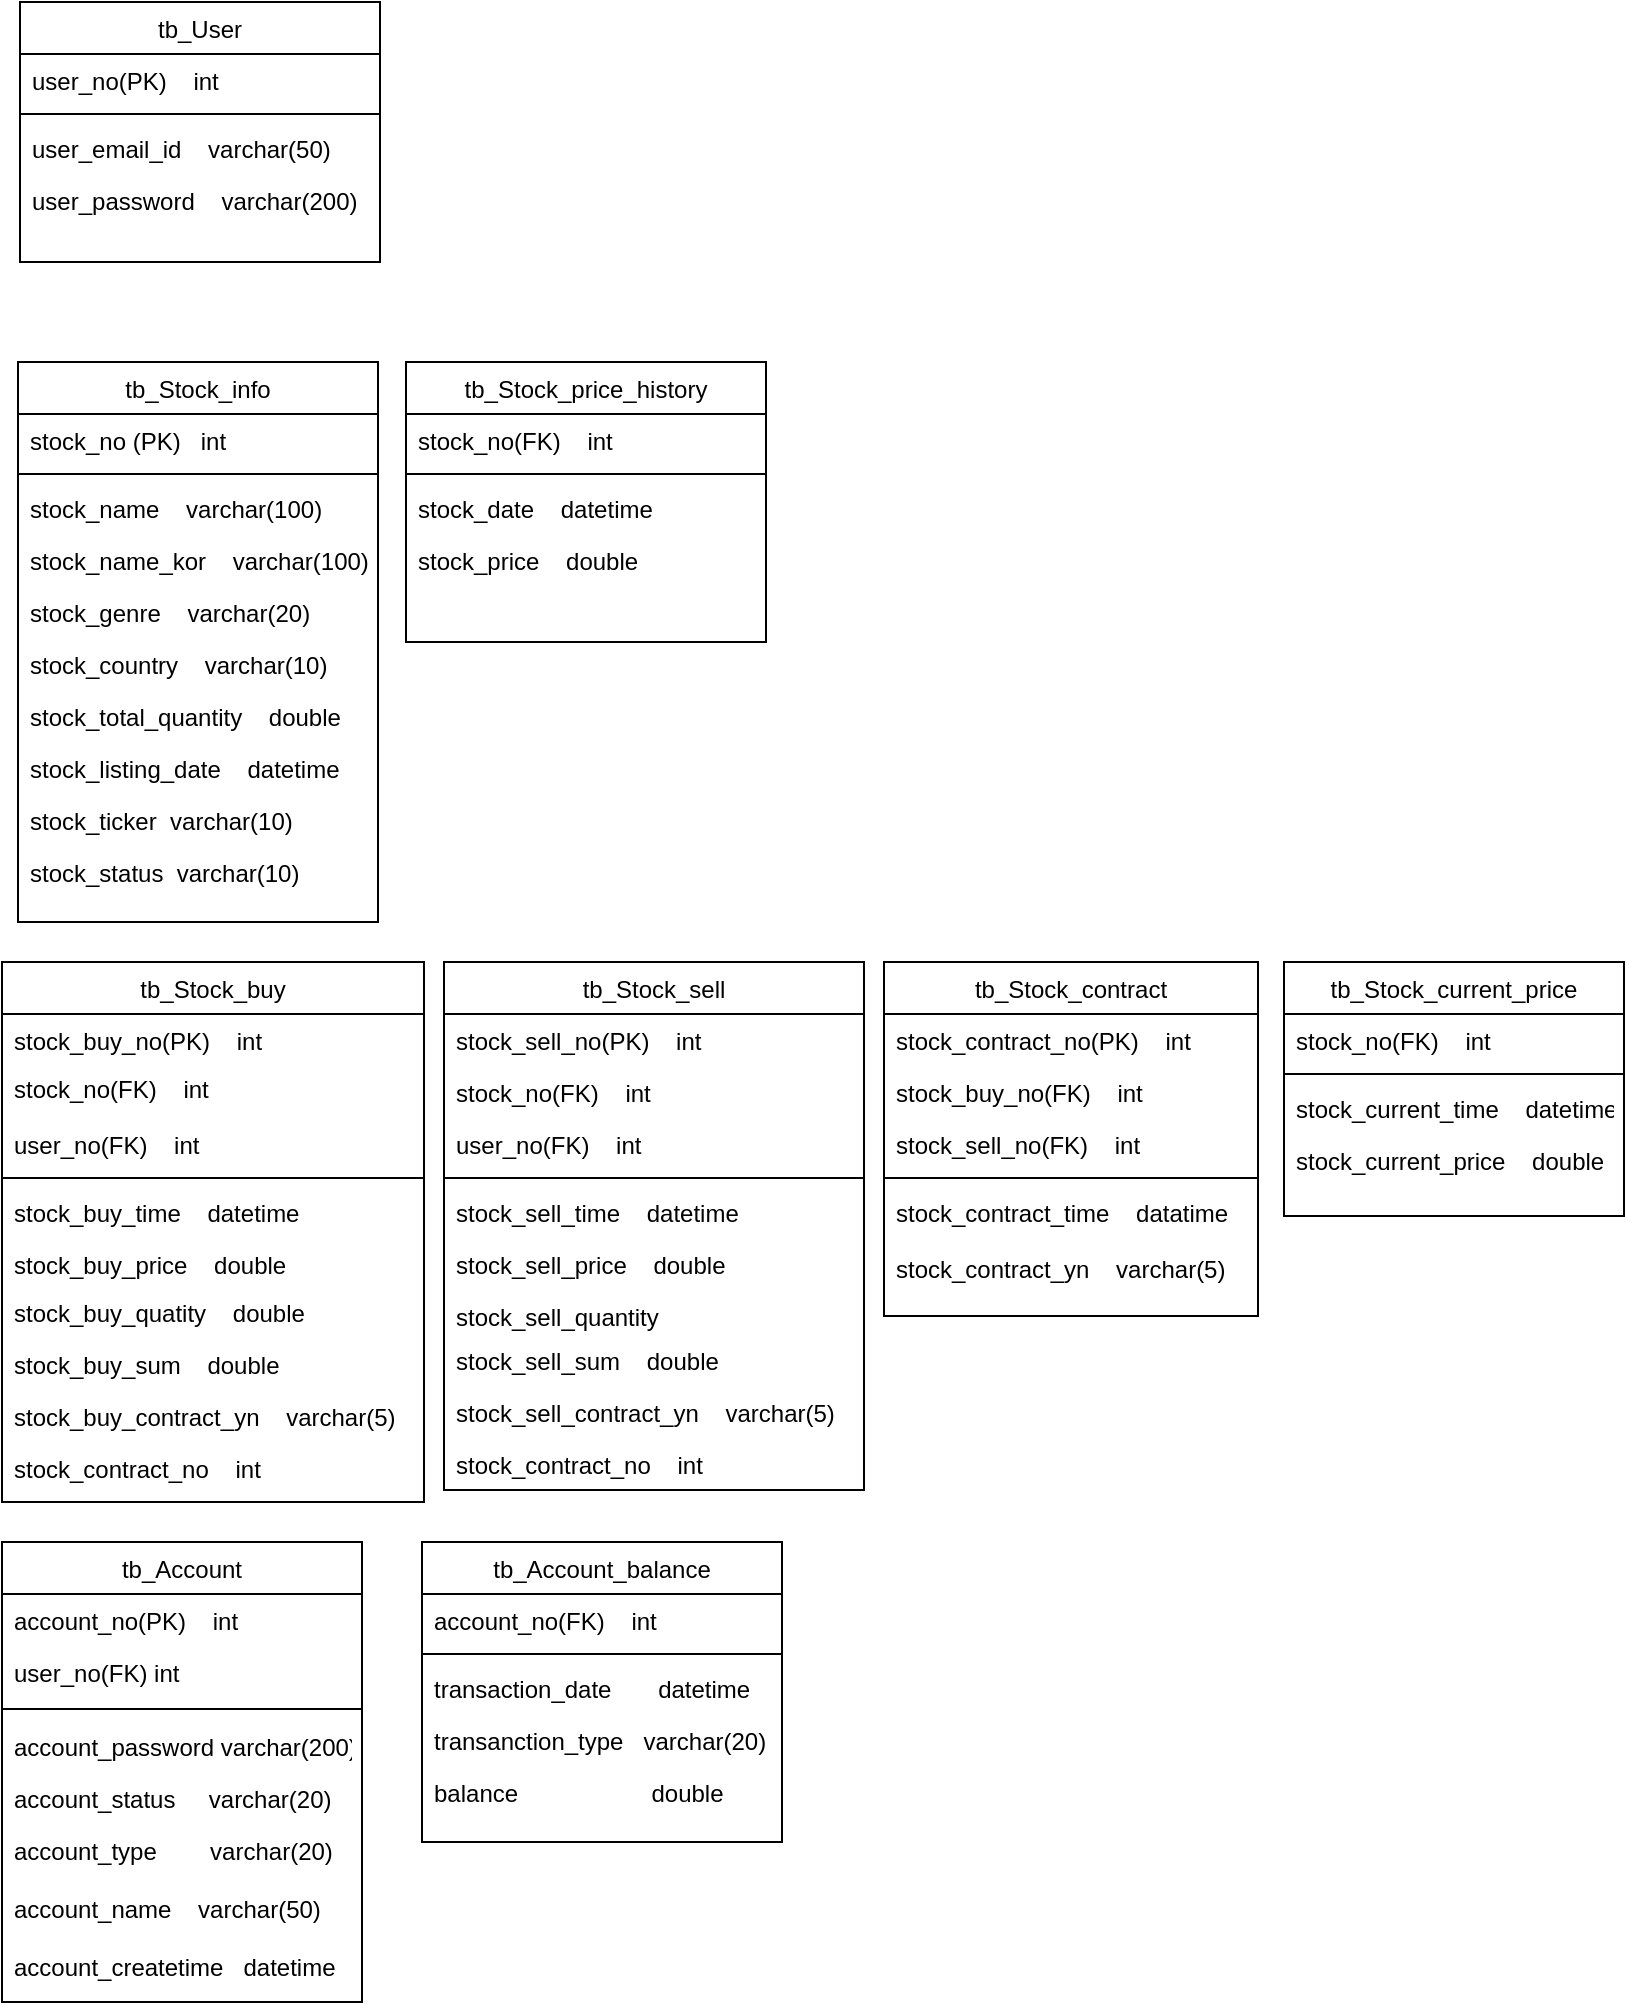 <mxfile version="17.2.4" type="github"><diagram id="C5RBs43oDa-KdzZeNtuy" name="Page-1"><mxGraphModel dx="1753" dy="840" grid="1" gridSize="10" guides="1" tooltips="1" connect="1" arrows="1" fold="1" page="1" pageScale="1" pageWidth="827" pageHeight="1169" math="0" shadow="0"><root><mxCell id="WIyWlLk6GJQsqaUBKTNV-0"/><mxCell id="WIyWlLk6GJQsqaUBKTNV-1" parent="WIyWlLk6GJQsqaUBKTNV-0"/><mxCell id="zkfFHV4jXpPFQw0GAbJ--0" value="tb_User" style="swimlane;fontStyle=0;align=center;verticalAlign=top;childLayout=stackLayout;horizontal=1;startSize=26;horizontalStack=0;resizeParent=1;resizeLast=0;collapsible=1;marginBottom=0;rounded=0;shadow=0;strokeWidth=1;" parent="WIyWlLk6GJQsqaUBKTNV-1" vertex="1"><mxGeometry x="17" y="40" width="180" height="130" as="geometry"><mxRectangle x="230" y="140" width="160" height="26" as="alternateBounds"/></mxGeometry></mxCell><mxCell id="zkfFHV4jXpPFQw0GAbJ--1" value="user_no(PK)    int" style="text;align=left;verticalAlign=top;spacingLeft=4;spacingRight=4;overflow=hidden;rotatable=0;points=[[0,0.5],[1,0.5]];portConstraint=eastwest;" parent="zkfFHV4jXpPFQw0GAbJ--0" vertex="1"><mxGeometry y="26" width="180" height="26" as="geometry"/></mxCell><mxCell id="zkfFHV4jXpPFQw0GAbJ--4" value="" style="line;html=1;strokeWidth=1;align=left;verticalAlign=middle;spacingTop=-1;spacingLeft=3;spacingRight=3;rotatable=0;labelPosition=right;points=[];portConstraint=eastwest;" parent="zkfFHV4jXpPFQw0GAbJ--0" vertex="1"><mxGeometry y="52" width="180" height="8" as="geometry"/></mxCell><mxCell id="zkfFHV4jXpPFQw0GAbJ--5" value="user_email_id    varchar(50)" style="text;align=left;verticalAlign=top;spacingLeft=4;spacingRight=4;overflow=hidden;rotatable=0;points=[[0,0.5],[1,0.5]];portConstraint=eastwest;" parent="zkfFHV4jXpPFQw0GAbJ--0" vertex="1"><mxGeometry y="60" width="180" height="26" as="geometry"/></mxCell><mxCell id="FeT_71qaqcxKw07ORM85-0" value="user_password    varchar(200)" style="text;align=left;verticalAlign=top;spacingLeft=4;spacingRight=4;overflow=hidden;rotatable=0;points=[[0,0.5],[1,0.5]];portConstraint=eastwest;" parent="zkfFHV4jXpPFQw0GAbJ--0" vertex="1"><mxGeometry y="86" width="180" height="26" as="geometry"/></mxCell><mxCell id="zkfFHV4jXpPFQw0GAbJ--13" value="tb_Stock_price_history" style="swimlane;fontStyle=0;align=center;verticalAlign=top;childLayout=stackLayout;horizontal=1;startSize=26;horizontalStack=0;resizeParent=1;resizeLast=0;collapsible=1;marginBottom=0;rounded=0;shadow=0;strokeWidth=1;" parent="WIyWlLk6GJQsqaUBKTNV-1" vertex="1"><mxGeometry x="210" y="220" width="180" height="140" as="geometry"><mxRectangle x="340" y="380" width="170" height="26" as="alternateBounds"/></mxGeometry></mxCell><mxCell id="FeT_71qaqcxKw07ORM85-4" value="stock_no(FK)    int" style="text;align=left;verticalAlign=top;spacingLeft=4;spacingRight=4;overflow=hidden;rotatable=0;points=[[0,0.5],[1,0.5]];portConstraint=eastwest;" parent="zkfFHV4jXpPFQw0GAbJ--13" vertex="1"><mxGeometry y="26" width="180" height="26" as="geometry"/></mxCell><mxCell id="zkfFHV4jXpPFQw0GAbJ--15" value="" style="line;html=1;strokeWidth=1;align=left;verticalAlign=middle;spacingTop=-1;spacingLeft=3;spacingRight=3;rotatable=0;labelPosition=right;points=[];portConstraint=eastwest;" parent="zkfFHV4jXpPFQw0GAbJ--13" vertex="1"><mxGeometry y="52" width="180" height="8" as="geometry"/></mxCell><mxCell id="FeT_71qaqcxKw07ORM85-5" value="stock_date    datetime" style="text;align=left;verticalAlign=top;spacingLeft=4;spacingRight=4;overflow=hidden;rotatable=0;points=[[0,0.5],[1,0.5]];portConstraint=eastwest;" parent="zkfFHV4jXpPFQw0GAbJ--13" vertex="1"><mxGeometry y="60" width="180" height="26" as="geometry"/></mxCell><mxCell id="FeT_71qaqcxKw07ORM85-8" value="stock_price    double" style="text;align=left;verticalAlign=top;spacingLeft=4;spacingRight=4;overflow=hidden;rotatable=0;points=[[0,0.5],[1,0.5]];portConstraint=eastwest;" parent="zkfFHV4jXpPFQw0GAbJ--13" vertex="1"><mxGeometry y="86" width="180" height="26" as="geometry"/></mxCell><mxCell id="zkfFHV4jXpPFQw0GAbJ--17" value="tb_Stock_info" style="swimlane;fontStyle=0;align=center;verticalAlign=top;childLayout=stackLayout;horizontal=1;startSize=26;horizontalStack=0;resizeParent=1;resizeLast=0;collapsible=1;marginBottom=0;rounded=0;shadow=0;strokeWidth=1;" parent="WIyWlLk6GJQsqaUBKTNV-1" vertex="1"><mxGeometry x="16" y="220" width="180" height="280" as="geometry"><mxRectangle x="550" y="140" width="160" height="26" as="alternateBounds"/></mxGeometry></mxCell><mxCell id="zkfFHV4jXpPFQw0GAbJ--18" value="stock_no (PK)   int" style="text;align=left;verticalAlign=top;spacingLeft=4;spacingRight=4;overflow=hidden;rotatable=0;points=[[0,0.5],[1,0.5]];portConstraint=eastwest;" parent="zkfFHV4jXpPFQw0GAbJ--17" vertex="1"><mxGeometry y="26" width="180" height="26" as="geometry"/></mxCell><mxCell id="zkfFHV4jXpPFQw0GAbJ--23" value="" style="line;html=1;strokeWidth=1;align=left;verticalAlign=middle;spacingTop=-1;spacingLeft=3;spacingRight=3;rotatable=0;labelPosition=right;points=[];portConstraint=eastwest;" parent="zkfFHV4jXpPFQw0GAbJ--17" vertex="1"><mxGeometry y="52" width="180" height="8" as="geometry"/></mxCell><mxCell id="zkfFHV4jXpPFQw0GAbJ--24" value="stock_name    varchar(100)" style="text;align=left;verticalAlign=top;spacingLeft=4;spacingRight=4;overflow=hidden;rotatable=0;points=[[0,0.5],[1,0.5]];portConstraint=eastwest;" parent="zkfFHV4jXpPFQw0GAbJ--17" vertex="1"><mxGeometry y="60" width="180" height="26" as="geometry"/></mxCell><mxCell id="zkfFHV4jXpPFQw0GAbJ--25" value="stock_name_kor    varchar(100)" style="text;align=left;verticalAlign=top;spacingLeft=4;spacingRight=4;overflow=hidden;rotatable=0;points=[[0,0.5],[1,0.5]];portConstraint=eastwest;" parent="zkfFHV4jXpPFQw0GAbJ--17" vertex="1"><mxGeometry y="86" width="180" height="26" as="geometry"/></mxCell><mxCell id="FeT_71qaqcxKw07ORM85-72" value="stock_genre    varchar(20)" style="text;align=left;verticalAlign=top;spacingLeft=4;spacingRight=4;overflow=hidden;rotatable=0;points=[[0,0.5],[1,0.5]];portConstraint=eastwest;" parent="zkfFHV4jXpPFQw0GAbJ--17" vertex="1"><mxGeometry y="112" width="180" height="26" as="geometry"/></mxCell><mxCell id="FeT_71qaqcxKw07ORM85-3" value="stock_country    varchar(10)" style="text;align=left;verticalAlign=top;spacingLeft=4;spacingRight=4;overflow=hidden;rotatable=0;points=[[0,0.5],[1,0.5]];portConstraint=eastwest;" parent="zkfFHV4jXpPFQw0GAbJ--17" vertex="1"><mxGeometry y="138" width="180" height="26" as="geometry"/></mxCell><mxCell id="FeT_71qaqcxKw07ORM85-2" value="stock_total_quantity    double" style="text;align=left;verticalAlign=top;spacingLeft=4;spacingRight=4;overflow=hidden;rotatable=0;points=[[0,0.5],[1,0.5]];portConstraint=eastwest;" parent="zkfFHV4jXpPFQw0GAbJ--17" vertex="1"><mxGeometry y="164" width="180" height="26" as="geometry"/></mxCell><mxCell id="l7Yd_LcLpYPsCpwpfOmZ-4" value="stock_listing_date    datetime" style="text;align=left;verticalAlign=top;spacingLeft=4;spacingRight=4;overflow=hidden;rotatable=0;points=[[0,0.5],[1,0.5]];portConstraint=eastwest;" parent="zkfFHV4jXpPFQw0GAbJ--17" vertex="1"><mxGeometry y="190" width="180" height="26" as="geometry"/></mxCell><mxCell id="l7Yd_LcLpYPsCpwpfOmZ-5" value="stock_ticker  varchar(10)" style="text;align=left;verticalAlign=top;spacingLeft=4;spacingRight=4;overflow=hidden;rotatable=0;points=[[0,0.5],[1,0.5]];portConstraint=eastwest;" parent="zkfFHV4jXpPFQw0GAbJ--17" vertex="1"><mxGeometry y="216" width="180" height="26" as="geometry"/></mxCell><mxCell id="l7Yd_LcLpYPsCpwpfOmZ-6" value="stock_status  varchar(10)" style="text;align=left;verticalAlign=top;spacingLeft=4;spacingRight=4;overflow=hidden;rotatable=0;points=[[0,0.5],[1,0.5]];portConstraint=eastwest;" parent="zkfFHV4jXpPFQw0GAbJ--17" vertex="1"><mxGeometry y="242" width="180" height="26" as="geometry"/></mxCell><mxCell id="FeT_71qaqcxKw07ORM85-10" value="tb_Stock_buy" style="swimlane;fontStyle=0;align=center;verticalAlign=top;childLayout=stackLayout;horizontal=1;startSize=26;horizontalStack=0;resizeParent=1;resizeLast=0;collapsible=1;marginBottom=0;rounded=0;shadow=0;strokeWidth=1;" parent="WIyWlLk6GJQsqaUBKTNV-1" vertex="1"><mxGeometry x="8" y="520" width="211" height="270" as="geometry"><mxRectangle x="550" y="140" width="160" height="26" as="alternateBounds"/></mxGeometry></mxCell><mxCell id="FeT_71qaqcxKw07ORM85-67" value="stock_buy_no(PK)    int" style="text;align=left;verticalAlign=top;spacingLeft=4;spacingRight=4;overflow=hidden;rotatable=0;points=[[0,0.5],[1,0.5]];portConstraint=eastwest;" parent="FeT_71qaqcxKw07ORM85-10" vertex="1"><mxGeometry y="26" width="211" height="24" as="geometry"/></mxCell><mxCell id="FeT_71qaqcxKw07ORM85-32" value="stock_no(FK)    int" style="text;align=left;verticalAlign=top;spacingLeft=4;spacingRight=4;overflow=hidden;rotatable=0;points=[[0,0.5],[1,0.5]];portConstraint=eastwest;" parent="FeT_71qaqcxKw07ORM85-10" vertex="1"><mxGeometry y="50" width="211" height="28" as="geometry"/></mxCell><mxCell id="FeT_71qaqcxKw07ORM85-11" value="user_no(FK)    int" style="text;align=left;verticalAlign=top;spacingLeft=4;spacingRight=4;overflow=hidden;rotatable=0;points=[[0,0.5],[1,0.5]];portConstraint=eastwest;" parent="FeT_71qaqcxKw07ORM85-10" vertex="1"><mxGeometry y="78" width="211" height="26" as="geometry"/></mxCell><mxCell id="FeT_71qaqcxKw07ORM85-12" value="" style="line;html=1;strokeWidth=1;align=left;verticalAlign=middle;spacingTop=-1;spacingLeft=3;spacingRight=3;rotatable=0;labelPosition=right;points=[];portConstraint=eastwest;" parent="FeT_71qaqcxKw07ORM85-10" vertex="1"><mxGeometry y="104" width="211" height="8" as="geometry"/></mxCell><mxCell id="FeT_71qaqcxKw07ORM85-13" value="stock_buy_time    datetime" style="text;align=left;verticalAlign=top;spacingLeft=4;spacingRight=4;overflow=hidden;rotatable=0;points=[[0,0.5],[1,0.5]];portConstraint=eastwest;" parent="FeT_71qaqcxKw07ORM85-10" vertex="1"><mxGeometry y="112" width="211" height="26" as="geometry"/></mxCell><mxCell id="FeT_71qaqcxKw07ORM85-14" value="stock_buy_price    double" style="text;align=left;verticalAlign=top;spacingLeft=4;spacingRight=4;overflow=hidden;rotatable=0;points=[[0,0.5],[1,0.5]];portConstraint=eastwest;" parent="FeT_71qaqcxKw07ORM85-10" vertex="1"><mxGeometry y="138" width="211" height="24" as="geometry"/></mxCell><mxCell id="FeT_71qaqcxKw07ORM85-49" value="stock_buy_quatity    double" style="text;align=left;verticalAlign=top;spacingLeft=4;spacingRight=4;overflow=hidden;rotatable=0;points=[[0,0.5],[1,0.5]];portConstraint=eastwest;" parent="FeT_71qaqcxKw07ORM85-10" vertex="1"><mxGeometry y="162" width="211" height="26" as="geometry"/></mxCell><mxCell id="FeT_71qaqcxKw07ORM85-55" value="stock_buy_sum    double" style="text;align=left;verticalAlign=top;spacingLeft=4;spacingRight=4;overflow=hidden;rotatable=0;points=[[0,0.5],[1,0.5]];portConstraint=eastwest;" parent="FeT_71qaqcxKw07ORM85-10" vertex="1"><mxGeometry y="188" width="211" height="26" as="geometry"/></mxCell><mxCell id="FeT_71qaqcxKw07ORM85-70" value="stock_buy_contract_yn    varchar(5)" style="text;align=left;verticalAlign=top;spacingLeft=4;spacingRight=4;overflow=hidden;rotatable=0;points=[[0,0.5],[1,0.5]];portConstraint=eastwest;" parent="FeT_71qaqcxKw07ORM85-10" vertex="1"><mxGeometry y="214" width="211" height="26" as="geometry"/></mxCell><mxCell id="FeT_71qaqcxKw07ORM85-15" value="stock_contract_no    int" style="text;align=left;verticalAlign=top;spacingLeft=4;spacingRight=4;overflow=hidden;rotatable=0;points=[[0,0.5],[1,0.5]];portConstraint=eastwest;" parent="FeT_71qaqcxKw07ORM85-10" vertex="1"><mxGeometry y="240" width="211" height="26" as="geometry"/></mxCell><mxCell id="FeT_71qaqcxKw07ORM85-17" value="tb_Stock_sell" style="swimlane;fontStyle=0;align=center;verticalAlign=top;childLayout=stackLayout;horizontal=1;startSize=26;horizontalStack=0;resizeParent=1;resizeLast=0;collapsible=1;marginBottom=0;rounded=0;shadow=0;strokeWidth=1;" parent="WIyWlLk6GJQsqaUBKTNV-1" vertex="1"><mxGeometry x="229" y="520" width="210" height="264" as="geometry"><mxRectangle x="550" y="140" width="160" height="26" as="alternateBounds"/></mxGeometry></mxCell><mxCell id="FeT_71qaqcxKw07ORM85-69" value="stock_sell_no(PK)    int" style="text;align=left;verticalAlign=top;spacingLeft=4;spacingRight=4;overflow=hidden;rotatable=0;points=[[0,0.5],[1,0.5]];portConstraint=eastwest;" parent="FeT_71qaqcxKw07ORM85-17" vertex="1"><mxGeometry y="26" width="210" height="26" as="geometry"/></mxCell><mxCell id="FeT_71qaqcxKw07ORM85-18" value="stock_no(FK)    int" style="text;align=left;verticalAlign=top;spacingLeft=4;spacingRight=4;overflow=hidden;rotatable=0;points=[[0,0.5],[1,0.5]];portConstraint=eastwest;" parent="FeT_71qaqcxKw07ORM85-17" vertex="1"><mxGeometry y="52" width="210" height="26" as="geometry"/></mxCell><mxCell id="FeT_71qaqcxKw07ORM85-33" value="user_no(FK)    int" style="text;align=left;verticalAlign=top;spacingLeft=4;spacingRight=4;overflow=hidden;rotatable=0;points=[[0,0.5],[1,0.5]];portConstraint=eastwest;" parent="FeT_71qaqcxKw07ORM85-17" vertex="1"><mxGeometry y="78" width="210" height="26" as="geometry"/></mxCell><mxCell id="FeT_71qaqcxKw07ORM85-19" value="" style="line;html=1;strokeWidth=1;align=left;verticalAlign=middle;spacingTop=-1;spacingLeft=3;spacingRight=3;rotatable=0;labelPosition=right;points=[];portConstraint=eastwest;" parent="FeT_71qaqcxKw07ORM85-17" vertex="1"><mxGeometry y="104" width="210" height="8" as="geometry"/></mxCell><mxCell id="FeT_71qaqcxKw07ORM85-20" value="stock_sell_time    datetime" style="text;align=left;verticalAlign=top;spacingLeft=4;spacingRight=4;overflow=hidden;rotatable=0;points=[[0,0.5],[1,0.5]];portConstraint=eastwest;" parent="FeT_71qaqcxKw07ORM85-17" vertex="1"><mxGeometry y="112" width="210" height="26" as="geometry"/></mxCell><mxCell id="FeT_71qaqcxKw07ORM85-21" value="stock_sell_price    double" style="text;align=left;verticalAlign=top;spacingLeft=4;spacingRight=4;overflow=hidden;rotatable=0;points=[[0,0.5],[1,0.5]];portConstraint=eastwest;" parent="FeT_71qaqcxKw07ORM85-17" vertex="1"><mxGeometry y="138" width="210" height="26" as="geometry"/></mxCell><mxCell id="FeT_71qaqcxKw07ORM85-54" value="stock_sell_quantity" style="text;align=left;verticalAlign=top;spacingLeft=4;spacingRight=4;overflow=hidden;rotatable=0;points=[[0,0.5],[1,0.5]];portConstraint=eastwest;" parent="FeT_71qaqcxKw07ORM85-17" vertex="1"><mxGeometry y="164" width="210" height="22" as="geometry"/></mxCell><mxCell id="FeT_71qaqcxKw07ORM85-22" value="stock_sell_sum    double" style="text;align=left;verticalAlign=top;spacingLeft=4;spacingRight=4;overflow=hidden;rotatable=0;points=[[0,0.5],[1,0.5]];portConstraint=eastwest;" parent="FeT_71qaqcxKw07ORM85-17" vertex="1"><mxGeometry y="186" width="210" height="26" as="geometry"/></mxCell><mxCell id="FeT_71qaqcxKw07ORM85-56" value="stock_sell_contract_yn    varchar(5)" style="text;align=left;verticalAlign=top;spacingLeft=4;spacingRight=4;overflow=hidden;rotatable=0;points=[[0,0.5],[1,0.5]];portConstraint=eastwest;" parent="FeT_71qaqcxKw07ORM85-17" vertex="1"><mxGeometry y="212" width="210" height="26" as="geometry"/></mxCell><mxCell id="FeT_71qaqcxKw07ORM85-71" value="stock_contract_no    int" style="text;align=left;verticalAlign=top;spacingLeft=4;spacingRight=4;overflow=hidden;rotatable=0;points=[[0,0.5],[1,0.5]];portConstraint=eastwest;" parent="FeT_71qaqcxKw07ORM85-17" vertex="1"><mxGeometry y="238" width="210" height="26" as="geometry"/></mxCell><mxCell id="FeT_71qaqcxKw07ORM85-24" value="tb_Stock_current_price" style="swimlane;fontStyle=0;align=center;verticalAlign=top;childLayout=stackLayout;horizontal=1;startSize=26;horizontalStack=0;resizeParent=1;resizeLast=0;collapsible=1;marginBottom=0;rounded=0;shadow=0;strokeWidth=1;" parent="WIyWlLk6GJQsqaUBKTNV-1" vertex="1"><mxGeometry x="649" y="520" width="170" height="127" as="geometry"><mxRectangle x="550" y="140" width="160" height="26" as="alternateBounds"/></mxGeometry></mxCell><mxCell id="FeT_71qaqcxKw07ORM85-25" value="stock_no(FK)    int" style="text;align=left;verticalAlign=top;spacingLeft=4;spacingRight=4;overflow=hidden;rotatable=0;points=[[0,0.5],[1,0.5]];portConstraint=eastwest;" parent="FeT_71qaqcxKw07ORM85-24" vertex="1"><mxGeometry y="26" width="170" height="26" as="geometry"/></mxCell><mxCell id="FeT_71qaqcxKw07ORM85-26" value="" style="line;html=1;strokeWidth=1;align=left;verticalAlign=middle;spacingTop=-1;spacingLeft=3;spacingRight=3;rotatable=0;labelPosition=right;points=[];portConstraint=eastwest;" parent="FeT_71qaqcxKw07ORM85-24" vertex="1"><mxGeometry y="52" width="170" height="8" as="geometry"/></mxCell><mxCell id="FeT_71qaqcxKw07ORM85-27" value="stock_current_time    datetime" style="text;align=left;verticalAlign=top;spacingLeft=4;spacingRight=4;overflow=hidden;rotatable=0;points=[[0,0.5],[1,0.5]];portConstraint=eastwest;" parent="FeT_71qaqcxKw07ORM85-24" vertex="1"><mxGeometry y="60" width="170" height="26" as="geometry"/></mxCell><mxCell id="FeT_71qaqcxKw07ORM85-31" value="stock_current_price    double" style="text;align=left;verticalAlign=top;spacingLeft=4;spacingRight=4;overflow=hidden;rotatable=0;points=[[0,0.5],[1,0.5]];portConstraint=eastwest;" parent="FeT_71qaqcxKw07ORM85-24" vertex="1"><mxGeometry y="86" width="170" height="26" as="geometry"/></mxCell><mxCell id="FeT_71qaqcxKw07ORM85-34" value="tb_Stock_contract" style="swimlane;fontStyle=0;align=center;verticalAlign=top;childLayout=stackLayout;horizontal=1;startSize=26;horizontalStack=0;resizeParent=1;resizeLast=0;collapsible=1;marginBottom=0;rounded=0;shadow=0;strokeWidth=1;" parent="WIyWlLk6GJQsqaUBKTNV-1" vertex="1"><mxGeometry x="449" y="520" width="187" height="177" as="geometry"><mxRectangle x="550" y="140" width="160" height="26" as="alternateBounds"/></mxGeometry></mxCell><mxCell id="FeT_71qaqcxKw07ORM85-35" value="stock_contract_no(PK)    int" style="text;align=left;verticalAlign=top;spacingLeft=4;spacingRight=4;overflow=hidden;rotatable=0;points=[[0,0.5],[1,0.5]];portConstraint=eastwest;" parent="FeT_71qaqcxKw07ORM85-34" vertex="1"><mxGeometry y="26" width="187" height="26" as="geometry"/></mxCell><mxCell id="FeT_71qaqcxKw07ORM85-48" value="stock_buy_no(FK)    int" style="text;align=left;verticalAlign=top;spacingLeft=4;spacingRight=4;overflow=hidden;rotatable=0;points=[[0,0.5],[1,0.5]];portConstraint=eastwest;" parent="FeT_71qaqcxKw07ORM85-34" vertex="1"><mxGeometry y="52" width="187" height="26" as="geometry"/></mxCell><mxCell id="FeT_71qaqcxKw07ORM85-58" value="stock_sell_no(FK)    int" style="text;align=left;verticalAlign=top;spacingLeft=4;spacingRight=4;overflow=hidden;rotatable=0;points=[[0,0.5],[1,0.5]];portConstraint=eastwest;" parent="FeT_71qaqcxKw07ORM85-34" vertex="1"><mxGeometry y="78" width="187" height="26" as="geometry"/></mxCell><mxCell id="FeT_71qaqcxKw07ORM85-36" value="" style="line;html=1;strokeWidth=1;align=left;verticalAlign=middle;spacingTop=-1;spacingLeft=3;spacingRight=3;rotatable=0;labelPosition=right;points=[];portConstraint=eastwest;" parent="FeT_71qaqcxKw07ORM85-34" vertex="1"><mxGeometry y="104" width="187" height="8" as="geometry"/></mxCell><mxCell id="FeT_71qaqcxKw07ORM85-37" value="stock_contract_time    datatime" style="text;align=left;verticalAlign=top;spacingLeft=4;spacingRight=4;overflow=hidden;rotatable=0;points=[[0,0.5],[1,0.5]];portConstraint=eastwest;" parent="FeT_71qaqcxKw07ORM85-34" vertex="1"><mxGeometry y="112" width="187" height="28" as="geometry"/></mxCell><mxCell id="FeT_71qaqcxKw07ORM85-66" value="stock_contract_yn    varchar(5)" style="text;align=left;verticalAlign=top;spacingLeft=4;spacingRight=4;overflow=hidden;rotatable=0;points=[[0,0.5],[1,0.5]];portConstraint=eastwest;" parent="FeT_71qaqcxKw07ORM85-34" vertex="1"><mxGeometry y="140" width="187" height="28" as="geometry"/></mxCell><mxCell id="Wq1SXTCDnoNudq2fz9VN-5" value="tb_Account" style="swimlane;fontStyle=0;align=center;verticalAlign=top;childLayout=stackLayout;horizontal=1;startSize=26;horizontalStack=0;resizeParent=1;resizeLast=0;collapsible=1;marginBottom=0;rounded=0;shadow=0;strokeWidth=1;" vertex="1" parent="WIyWlLk6GJQsqaUBKTNV-1"><mxGeometry x="8" y="810" width="180" height="230" as="geometry"><mxRectangle x="230" y="140" width="160" height="26" as="alternateBounds"/></mxGeometry></mxCell><mxCell id="Wq1SXTCDnoNudq2fz9VN-6" value="account_no(PK)    int" style="text;align=left;verticalAlign=top;spacingLeft=4;spacingRight=4;overflow=hidden;rotatable=0;points=[[0,0.5],[1,0.5]];portConstraint=eastwest;" vertex="1" parent="Wq1SXTCDnoNudq2fz9VN-5"><mxGeometry y="26" width="180" height="26" as="geometry"/></mxCell><mxCell id="Wq1SXTCDnoNudq2fz9VN-22" value="user_no(FK) int" style="text;align=left;verticalAlign=top;spacingLeft=4;spacingRight=4;overflow=hidden;rotatable=0;points=[[0,0.5],[1,0.5]];portConstraint=eastwest;" vertex="1" parent="Wq1SXTCDnoNudq2fz9VN-5"><mxGeometry y="52" width="180" height="26" as="geometry"/></mxCell><mxCell id="Wq1SXTCDnoNudq2fz9VN-7" value="" style="line;html=1;strokeWidth=1;align=left;verticalAlign=middle;spacingTop=-1;spacingLeft=3;spacingRight=3;rotatable=0;labelPosition=right;points=[];portConstraint=eastwest;" vertex="1" parent="Wq1SXTCDnoNudq2fz9VN-5"><mxGeometry y="78" width="180" height="11" as="geometry"/></mxCell><mxCell id="Wq1SXTCDnoNudq2fz9VN-11" value="account_password varchar(200)" style="text;align=left;verticalAlign=top;spacingLeft=4;spacingRight=4;overflow=hidden;rotatable=0;points=[[0,0.5],[1,0.5]];portConstraint=eastwest;" vertex="1" parent="Wq1SXTCDnoNudq2fz9VN-5"><mxGeometry y="89" width="180" height="26" as="geometry"/></mxCell><mxCell id="Wq1SXTCDnoNudq2fz9VN-13" value="account_status     varchar(20)" style="text;align=left;verticalAlign=top;spacingLeft=4;spacingRight=4;overflow=hidden;rotatable=0;points=[[0,0.5],[1,0.5]];portConstraint=eastwest;" vertex="1" parent="Wq1SXTCDnoNudq2fz9VN-5"><mxGeometry y="115" width="180" height="26" as="geometry"/></mxCell><mxCell id="Wq1SXTCDnoNudq2fz9VN-12" value="account_type        varchar(20)" style="text;align=left;verticalAlign=top;spacingLeft=4;spacingRight=4;overflow=hidden;rotatable=0;points=[[0,0.5],[1,0.5]];portConstraint=eastwest;" vertex="1" parent="Wq1SXTCDnoNudq2fz9VN-5"><mxGeometry y="141" width="180" height="29" as="geometry"/></mxCell><mxCell id="Wq1SXTCDnoNudq2fz9VN-8" value="account_name    varchar(50)" style="text;align=left;verticalAlign=top;spacingLeft=4;spacingRight=4;overflow=hidden;rotatable=0;points=[[0,0.5],[1,0.5]];portConstraint=eastwest;" vertex="1" parent="Wq1SXTCDnoNudq2fz9VN-5"><mxGeometry y="170" width="180" height="29" as="geometry"/></mxCell><mxCell id="Wq1SXTCDnoNudq2fz9VN-9" value="account_createtime   datetime" style="text;align=left;verticalAlign=top;spacingLeft=4;spacingRight=4;overflow=hidden;rotatable=0;points=[[0,0.5],[1,0.5]];portConstraint=eastwest;" vertex="1" parent="Wq1SXTCDnoNudq2fz9VN-5"><mxGeometry y="199" width="180" height="26" as="geometry"/></mxCell><mxCell id="Wq1SXTCDnoNudq2fz9VN-14" value="tb_Account_balance" style="swimlane;fontStyle=0;align=center;verticalAlign=top;childLayout=stackLayout;horizontal=1;startSize=26;horizontalStack=0;resizeParent=1;resizeLast=0;collapsible=1;marginBottom=0;rounded=0;shadow=0;strokeWidth=1;" vertex="1" parent="WIyWlLk6GJQsqaUBKTNV-1"><mxGeometry x="218" y="810" width="180" height="150" as="geometry"><mxRectangle x="230" y="140" width="160" height="26" as="alternateBounds"/></mxGeometry></mxCell><mxCell id="Wq1SXTCDnoNudq2fz9VN-15" value="account_no(FK)    int" style="text;align=left;verticalAlign=top;spacingLeft=4;spacingRight=4;overflow=hidden;rotatable=0;points=[[0,0.5],[1,0.5]];portConstraint=eastwest;" vertex="1" parent="Wq1SXTCDnoNudq2fz9VN-14"><mxGeometry y="26" width="180" height="26" as="geometry"/></mxCell><mxCell id="Wq1SXTCDnoNudq2fz9VN-16" value="" style="line;html=1;strokeWidth=1;align=left;verticalAlign=middle;spacingTop=-1;spacingLeft=3;spacingRight=3;rotatable=0;labelPosition=right;points=[];portConstraint=eastwest;" vertex="1" parent="Wq1SXTCDnoNudq2fz9VN-14"><mxGeometry y="52" width="180" height="8" as="geometry"/></mxCell><mxCell id="Wq1SXTCDnoNudq2fz9VN-17" value="transaction_date       datetime" style="text;align=left;verticalAlign=top;spacingLeft=4;spacingRight=4;overflow=hidden;rotatable=0;points=[[0,0.5],[1,0.5]];portConstraint=eastwest;" vertex="1" parent="Wq1SXTCDnoNudq2fz9VN-14"><mxGeometry y="60" width="180" height="26" as="geometry"/></mxCell><mxCell id="Wq1SXTCDnoNudq2fz9VN-18" value="transanction_type   varchar(20)" style="text;align=left;verticalAlign=top;spacingLeft=4;spacingRight=4;overflow=hidden;rotatable=0;points=[[0,0.5],[1,0.5]];portConstraint=eastwest;" vertex="1" parent="Wq1SXTCDnoNudq2fz9VN-14"><mxGeometry y="86" width="180" height="26" as="geometry"/></mxCell><mxCell id="Wq1SXTCDnoNudq2fz9VN-19" value="balance                    double" style="text;align=left;verticalAlign=top;spacingLeft=4;spacingRight=4;overflow=hidden;rotatable=0;points=[[0,0.5],[1,0.5]];portConstraint=eastwest;" vertex="1" parent="Wq1SXTCDnoNudq2fz9VN-14"><mxGeometry y="112" width="180" height="26" as="geometry"/></mxCell></root></mxGraphModel></diagram></mxfile>